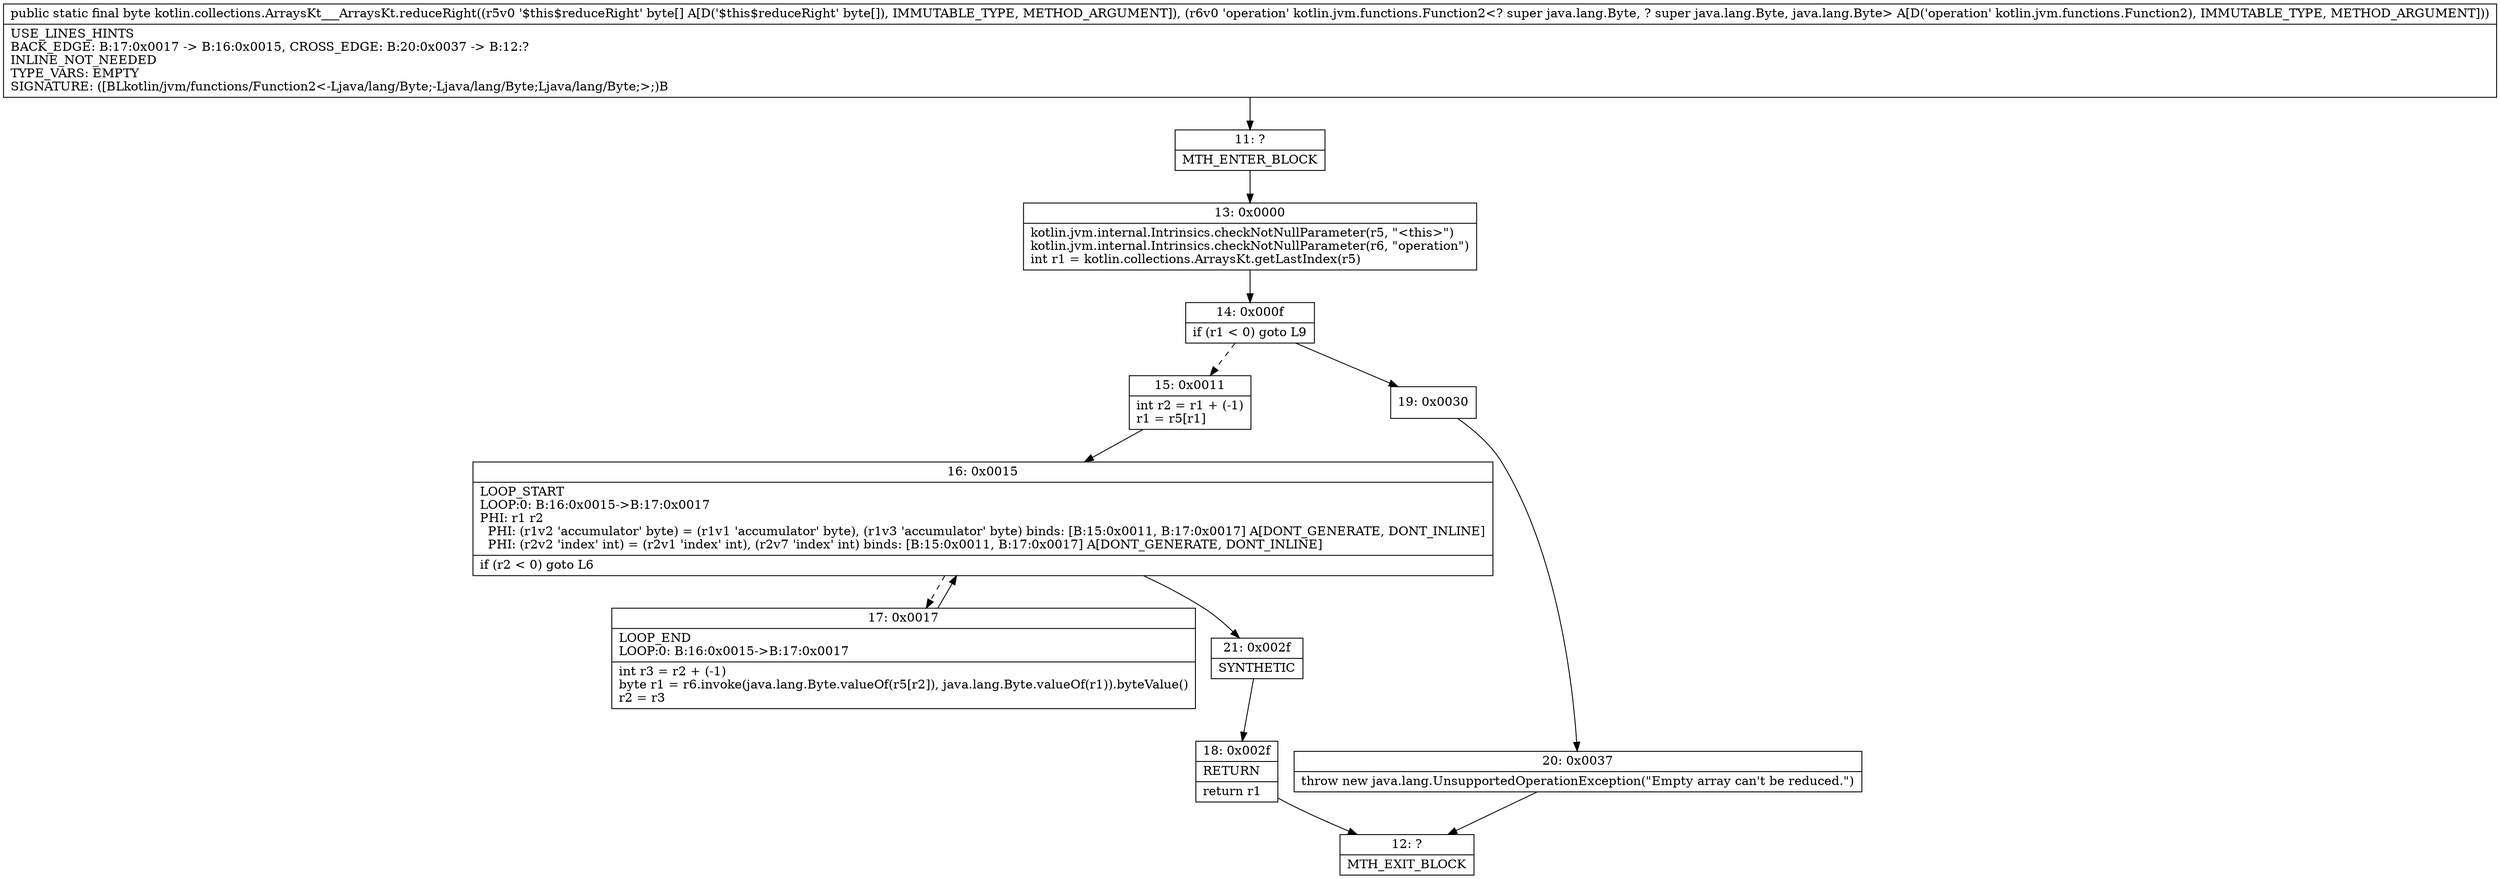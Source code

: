 digraph "CFG forkotlin.collections.ArraysKt___ArraysKt.reduceRight([BLkotlin\/jvm\/functions\/Function2;)B" {
Node_11 [shape=record,label="{11\:\ ?|MTH_ENTER_BLOCK\l}"];
Node_13 [shape=record,label="{13\:\ 0x0000|kotlin.jvm.internal.Intrinsics.checkNotNullParameter(r5, \"\<this\>\")\lkotlin.jvm.internal.Intrinsics.checkNotNullParameter(r6, \"operation\")\lint r1 = kotlin.collections.ArraysKt.getLastIndex(r5)\l}"];
Node_14 [shape=record,label="{14\:\ 0x000f|if (r1 \< 0) goto L9\l}"];
Node_15 [shape=record,label="{15\:\ 0x0011|int r2 = r1 + (\-1)\lr1 = r5[r1]\l}"];
Node_16 [shape=record,label="{16\:\ 0x0015|LOOP_START\lLOOP:0: B:16:0x0015\-\>B:17:0x0017\lPHI: r1 r2 \l  PHI: (r1v2 'accumulator' byte) = (r1v1 'accumulator' byte), (r1v3 'accumulator' byte) binds: [B:15:0x0011, B:17:0x0017] A[DONT_GENERATE, DONT_INLINE]\l  PHI: (r2v2 'index' int) = (r2v1 'index' int), (r2v7 'index' int) binds: [B:15:0x0011, B:17:0x0017] A[DONT_GENERATE, DONT_INLINE]\l|if (r2 \< 0) goto L6\l}"];
Node_17 [shape=record,label="{17\:\ 0x0017|LOOP_END\lLOOP:0: B:16:0x0015\-\>B:17:0x0017\l|int r3 = r2 + (\-1)\lbyte r1 = r6.invoke(java.lang.Byte.valueOf(r5[r2]), java.lang.Byte.valueOf(r1)).byteValue()\lr2 = r3\l}"];
Node_21 [shape=record,label="{21\:\ 0x002f|SYNTHETIC\l}"];
Node_18 [shape=record,label="{18\:\ 0x002f|RETURN\l|return r1\l}"];
Node_12 [shape=record,label="{12\:\ ?|MTH_EXIT_BLOCK\l}"];
Node_19 [shape=record,label="{19\:\ 0x0030}"];
Node_20 [shape=record,label="{20\:\ 0x0037|throw new java.lang.UnsupportedOperationException(\"Empty array can't be reduced.\")\l}"];
MethodNode[shape=record,label="{public static final byte kotlin.collections.ArraysKt___ArraysKt.reduceRight((r5v0 '$this$reduceRight' byte[] A[D('$this$reduceRight' byte[]), IMMUTABLE_TYPE, METHOD_ARGUMENT]), (r6v0 'operation' kotlin.jvm.functions.Function2\<? super java.lang.Byte, ? super java.lang.Byte, java.lang.Byte\> A[D('operation' kotlin.jvm.functions.Function2), IMMUTABLE_TYPE, METHOD_ARGUMENT]))  | USE_LINES_HINTS\lBACK_EDGE: B:17:0x0017 \-\> B:16:0x0015, CROSS_EDGE: B:20:0x0037 \-\> B:12:?\lINLINE_NOT_NEEDED\lTYPE_VARS: EMPTY\lSIGNATURE: ([BLkotlin\/jvm\/functions\/Function2\<\-Ljava\/lang\/Byte;\-Ljava\/lang\/Byte;Ljava\/lang\/Byte;\>;)B\l}"];
MethodNode -> Node_11;Node_11 -> Node_13;
Node_13 -> Node_14;
Node_14 -> Node_15[style=dashed];
Node_14 -> Node_19;
Node_15 -> Node_16;
Node_16 -> Node_17[style=dashed];
Node_16 -> Node_21;
Node_17 -> Node_16;
Node_21 -> Node_18;
Node_18 -> Node_12;
Node_19 -> Node_20;
Node_20 -> Node_12;
}


